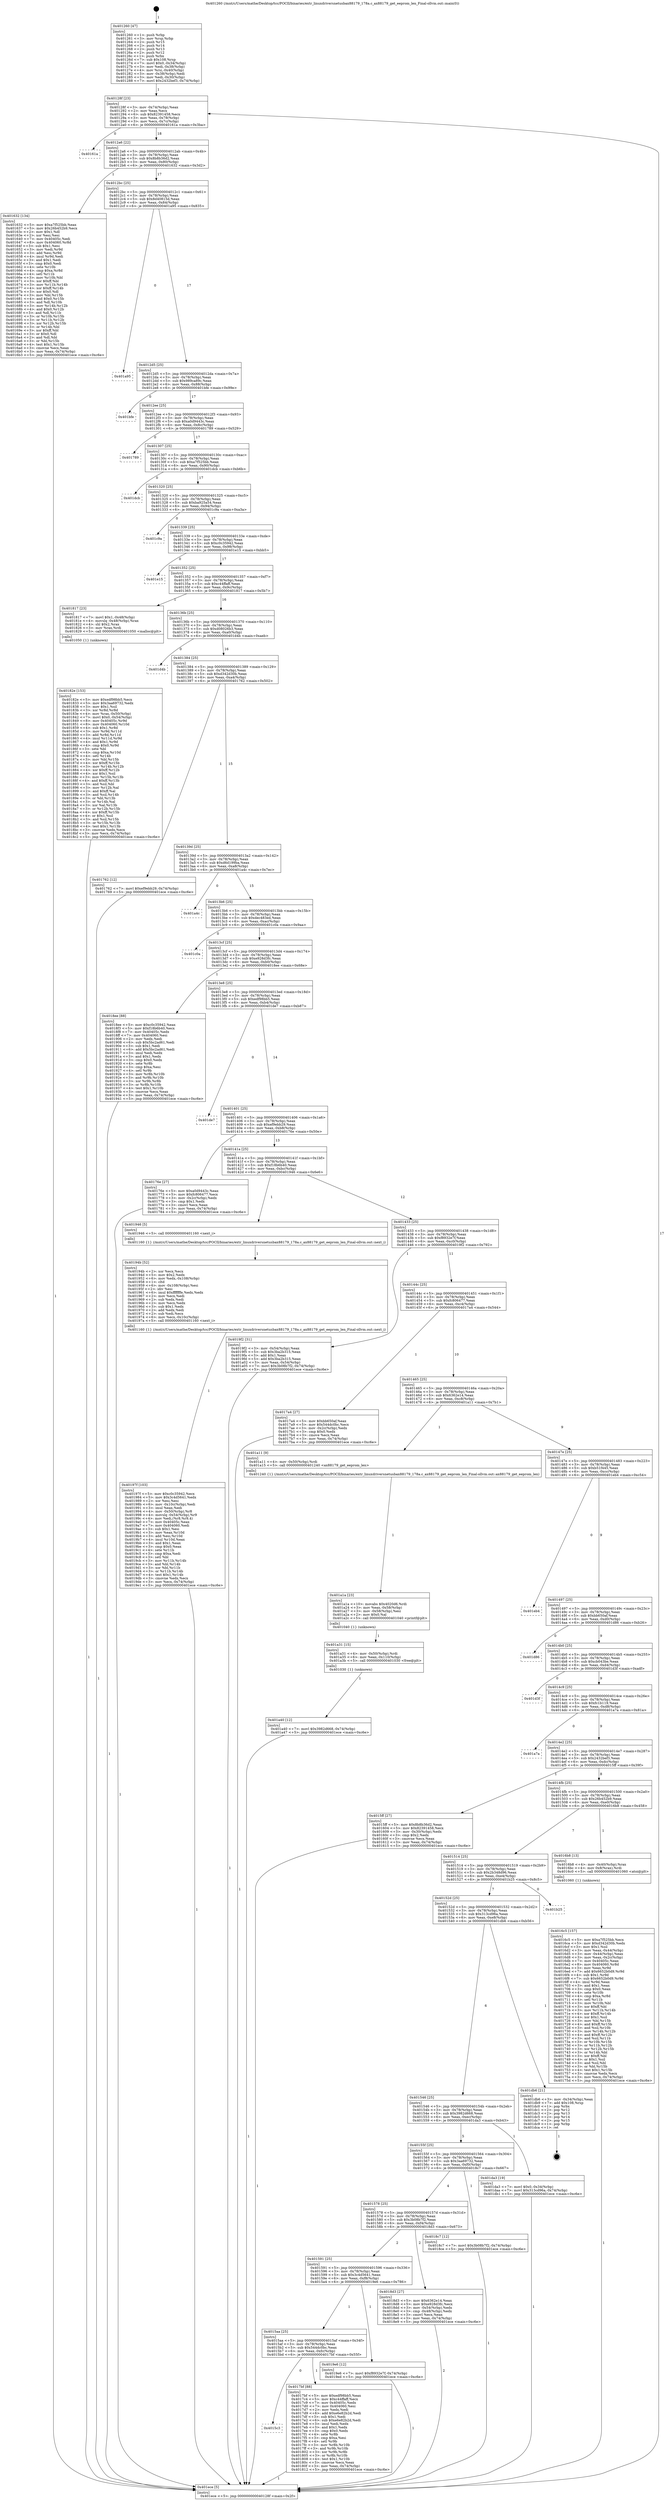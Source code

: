 digraph "0x401260" {
  label = "0x401260 (/mnt/c/Users/mathe/Desktop/tcc/POCII/binaries/extr_linuxdriversnetusbax88179_178a.c_ax88179_get_eeprom_len_Final-ollvm.out::main(0))"
  labelloc = "t"
  node[shape=record]

  Entry [label="",width=0.3,height=0.3,shape=circle,fillcolor=black,style=filled]
  "0x40128f" [label="{
     0x40128f [23]\l
     | [instrs]\l
     &nbsp;&nbsp;0x40128f \<+3\>: mov -0x74(%rbp),%eax\l
     &nbsp;&nbsp;0x401292 \<+2\>: mov %eax,%ecx\l
     &nbsp;&nbsp;0x401294 \<+6\>: sub $0x82391458,%ecx\l
     &nbsp;&nbsp;0x40129a \<+3\>: mov %eax,-0x78(%rbp)\l
     &nbsp;&nbsp;0x40129d \<+3\>: mov %ecx,-0x7c(%rbp)\l
     &nbsp;&nbsp;0x4012a0 \<+6\>: je 000000000040161a \<main+0x3ba\>\l
  }"]
  "0x40161a" [label="{
     0x40161a\l
  }", style=dashed]
  "0x4012a6" [label="{
     0x4012a6 [22]\l
     | [instrs]\l
     &nbsp;&nbsp;0x4012a6 \<+5\>: jmp 00000000004012ab \<main+0x4b\>\l
     &nbsp;&nbsp;0x4012ab \<+3\>: mov -0x78(%rbp),%eax\l
     &nbsp;&nbsp;0x4012ae \<+5\>: sub $0x8b8b36d2,%eax\l
     &nbsp;&nbsp;0x4012b3 \<+3\>: mov %eax,-0x80(%rbp)\l
     &nbsp;&nbsp;0x4012b6 \<+6\>: je 0000000000401632 \<main+0x3d2\>\l
  }"]
  Exit [label="",width=0.3,height=0.3,shape=circle,fillcolor=black,style=filled,peripheries=2]
  "0x401632" [label="{
     0x401632 [134]\l
     | [instrs]\l
     &nbsp;&nbsp;0x401632 \<+5\>: mov $0xa7f525bb,%eax\l
     &nbsp;&nbsp;0x401637 \<+5\>: mov $0x26b452b9,%ecx\l
     &nbsp;&nbsp;0x40163c \<+2\>: mov $0x1,%dl\l
     &nbsp;&nbsp;0x40163e \<+2\>: xor %esi,%esi\l
     &nbsp;&nbsp;0x401640 \<+7\>: mov 0x40405c,%edi\l
     &nbsp;&nbsp;0x401647 \<+8\>: mov 0x404060,%r8d\l
     &nbsp;&nbsp;0x40164f \<+3\>: sub $0x1,%esi\l
     &nbsp;&nbsp;0x401652 \<+3\>: mov %edi,%r9d\l
     &nbsp;&nbsp;0x401655 \<+3\>: add %esi,%r9d\l
     &nbsp;&nbsp;0x401658 \<+4\>: imul %r9d,%edi\l
     &nbsp;&nbsp;0x40165c \<+3\>: and $0x1,%edi\l
     &nbsp;&nbsp;0x40165f \<+3\>: cmp $0x0,%edi\l
     &nbsp;&nbsp;0x401662 \<+4\>: sete %r10b\l
     &nbsp;&nbsp;0x401666 \<+4\>: cmp $0xa,%r8d\l
     &nbsp;&nbsp;0x40166a \<+4\>: setl %r11b\l
     &nbsp;&nbsp;0x40166e \<+3\>: mov %r10b,%bl\l
     &nbsp;&nbsp;0x401671 \<+3\>: xor $0xff,%bl\l
     &nbsp;&nbsp;0x401674 \<+3\>: mov %r11b,%r14b\l
     &nbsp;&nbsp;0x401677 \<+4\>: xor $0xff,%r14b\l
     &nbsp;&nbsp;0x40167b \<+3\>: xor $0x0,%dl\l
     &nbsp;&nbsp;0x40167e \<+3\>: mov %bl,%r15b\l
     &nbsp;&nbsp;0x401681 \<+4\>: and $0x0,%r15b\l
     &nbsp;&nbsp;0x401685 \<+3\>: and %dl,%r10b\l
     &nbsp;&nbsp;0x401688 \<+3\>: mov %r14b,%r12b\l
     &nbsp;&nbsp;0x40168b \<+4\>: and $0x0,%r12b\l
     &nbsp;&nbsp;0x40168f \<+3\>: and %dl,%r11b\l
     &nbsp;&nbsp;0x401692 \<+3\>: or %r10b,%r15b\l
     &nbsp;&nbsp;0x401695 \<+3\>: or %r11b,%r12b\l
     &nbsp;&nbsp;0x401698 \<+3\>: xor %r12b,%r15b\l
     &nbsp;&nbsp;0x40169b \<+3\>: or %r14b,%bl\l
     &nbsp;&nbsp;0x40169e \<+3\>: xor $0xff,%bl\l
     &nbsp;&nbsp;0x4016a1 \<+3\>: or $0x0,%dl\l
     &nbsp;&nbsp;0x4016a4 \<+2\>: and %dl,%bl\l
     &nbsp;&nbsp;0x4016a6 \<+3\>: or %bl,%r15b\l
     &nbsp;&nbsp;0x4016a9 \<+4\>: test $0x1,%r15b\l
     &nbsp;&nbsp;0x4016ad \<+3\>: cmovne %ecx,%eax\l
     &nbsp;&nbsp;0x4016b0 \<+3\>: mov %eax,-0x74(%rbp)\l
     &nbsp;&nbsp;0x4016b3 \<+5\>: jmp 0000000000401ece \<main+0xc6e\>\l
  }"]
  "0x4012bc" [label="{
     0x4012bc [25]\l
     | [instrs]\l
     &nbsp;&nbsp;0x4012bc \<+5\>: jmp 00000000004012c1 \<main+0x61\>\l
     &nbsp;&nbsp;0x4012c1 \<+3\>: mov -0x78(%rbp),%eax\l
     &nbsp;&nbsp;0x4012c4 \<+5\>: sub $0x8d40815d,%eax\l
     &nbsp;&nbsp;0x4012c9 \<+6\>: mov %eax,-0x84(%rbp)\l
     &nbsp;&nbsp;0x4012cf \<+6\>: je 0000000000401a95 \<main+0x835\>\l
  }"]
  "0x401a40" [label="{
     0x401a40 [12]\l
     | [instrs]\l
     &nbsp;&nbsp;0x401a40 \<+7\>: movl $0x3982d668,-0x74(%rbp)\l
     &nbsp;&nbsp;0x401a47 \<+5\>: jmp 0000000000401ece \<main+0xc6e\>\l
  }"]
  "0x401a95" [label="{
     0x401a95\l
  }", style=dashed]
  "0x4012d5" [label="{
     0x4012d5 [25]\l
     | [instrs]\l
     &nbsp;&nbsp;0x4012d5 \<+5\>: jmp 00000000004012da \<main+0x7a\>\l
     &nbsp;&nbsp;0x4012da \<+3\>: mov -0x78(%rbp),%eax\l
     &nbsp;&nbsp;0x4012dd \<+5\>: sub $0x989ca89c,%eax\l
     &nbsp;&nbsp;0x4012e2 \<+6\>: mov %eax,-0x88(%rbp)\l
     &nbsp;&nbsp;0x4012e8 \<+6\>: je 0000000000401bfe \<main+0x99e\>\l
  }"]
  "0x401a31" [label="{
     0x401a31 [15]\l
     | [instrs]\l
     &nbsp;&nbsp;0x401a31 \<+4\>: mov -0x50(%rbp),%rdi\l
     &nbsp;&nbsp;0x401a35 \<+6\>: mov %eax,-0x110(%rbp)\l
     &nbsp;&nbsp;0x401a3b \<+5\>: call 0000000000401030 \<free@plt\>\l
     | [calls]\l
     &nbsp;&nbsp;0x401030 \{1\} (unknown)\l
  }"]
  "0x401bfe" [label="{
     0x401bfe\l
  }", style=dashed]
  "0x4012ee" [label="{
     0x4012ee [25]\l
     | [instrs]\l
     &nbsp;&nbsp;0x4012ee \<+5\>: jmp 00000000004012f3 \<main+0x93\>\l
     &nbsp;&nbsp;0x4012f3 \<+3\>: mov -0x78(%rbp),%eax\l
     &nbsp;&nbsp;0x4012f6 \<+5\>: sub $0xa0d9443c,%eax\l
     &nbsp;&nbsp;0x4012fb \<+6\>: mov %eax,-0x8c(%rbp)\l
     &nbsp;&nbsp;0x401301 \<+6\>: je 0000000000401789 \<main+0x529\>\l
  }"]
  "0x401a1a" [label="{
     0x401a1a [23]\l
     | [instrs]\l
     &nbsp;&nbsp;0x401a1a \<+10\>: movabs $0x4020d6,%rdi\l
     &nbsp;&nbsp;0x401a24 \<+3\>: mov %eax,-0x58(%rbp)\l
     &nbsp;&nbsp;0x401a27 \<+3\>: mov -0x58(%rbp),%esi\l
     &nbsp;&nbsp;0x401a2a \<+2\>: mov $0x0,%al\l
     &nbsp;&nbsp;0x401a2c \<+5\>: call 0000000000401040 \<printf@plt\>\l
     | [calls]\l
     &nbsp;&nbsp;0x401040 \{1\} (unknown)\l
  }"]
  "0x401789" [label="{
     0x401789\l
  }", style=dashed]
  "0x401307" [label="{
     0x401307 [25]\l
     | [instrs]\l
     &nbsp;&nbsp;0x401307 \<+5\>: jmp 000000000040130c \<main+0xac\>\l
     &nbsp;&nbsp;0x40130c \<+3\>: mov -0x78(%rbp),%eax\l
     &nbsp;&nbsp;0x40130f \<+5\>: sub $0xa7f525bb,%eax\l
     &nbsp;&nbsp;0x401314 \<+6\>: mov %eax,-0x90(%rbp)\l
     &nbsp;&nbsp;0x40131a \<+6\>: je 0000000000401dcb \<main+0xb6b\>\l
  }"]
  "0x40197f" [label="{
     0x40197f [103]\l
     | [instrs]\l
     &nbsp;&nbsp;0x40197f \<+5\>: mov $0xc0c35942,%ecx\l
     &nbsp;&nbsp;0x401984 \<+5\>: mov $0x3c4d5641,%edx\l
     &nbsp;&nbsp;0x401989 \<+2\>: xor %esi,%esi\l
     &nbsp;&nbsp;0x40198b \<+6\>: mov -0x10c(%rbp),%edi\l
     &nbsp;&nbsp;0x401991 \<+3\>: imul %eax,%edi\l
     &nbsp;&nbsp;0x401994 \<+4\>: mov -0x50(%rbp),%r8\l
     &nbsp;&nbsp;0x401998 \<+4\>: movslq -0x54(%rbp),%r9\l
     &nbsp;&nbsp;0x40199c \<+4\>: mov %edi,(%r8,%r9,4)\l
     &nbsp;&nbsp;0x4019a0 \<+7\>: mov 0x40405c,%eax\l
     &nbsp;&nbsp;0x4019a7 \<+7\>: mov 0x404060,%edi\l
     &nbsp;&nbsp;0x4019ae \<+3\>: sub $0x1,%esi\l
     &nbsp;&nbsp;0x4019b1 \<+3\>: mov %eax,%r10d\l
     &nbsp;&nbsp;0x4019b4 \<+3\>: add %esi,%r10d\l
     &nbsp;&nbsp;0x4019b7 \<+4\>: imul %r10d,%eax\l
     &nbsp;&nbsp;0x4019bb \<+3\>: and $0x1,%eax\l
     &nbsp;&nbsp;0x4019be \<+3\>: cmp $0x0,%eax\l
     &nbsp;&nbsp;0x4019c1 \<+4\>: sete %r11b\l
     &nbsp;&nbsp;0x4019c5 \<+3\>: cmp $0xa,%edi\l
     &nbsp;&nbsp;0x4019c8 \<+3\>: setl %bl\l
     &nbsp;&nbsp;0x4019cb \<+3\>: mov %r11b,%r14b\l
     &nbsp;&nbsp;0x4019ce \<+3\>: and %bl,%r14b\l
     &nbsp;&nbsp;0x4019d1 \<+3\>: xor %bl,%r11b\l
     &nbsp;&nbsp;0x4019d4 \<+3\>: or %r11b,%r14b\l
     &nbsp;&nbsp;0x4019d7 \<+4\>: test $0x1,%r14b\l
     &nbsp;&nbsp;0x4019db \<+3\>: cmovne %edx,%ecx\l
     &nbsp;&nbsp;0x4019de \<+3\>: mov %ecx,-0x74(%rbp)\l
     &nbsp;&nbsp;0x4019e1 \<+5\>: jmp 0000000000401ece \<main+0xc6e\>\l
  }"]
  "0x401dcb" [label="{
     0x401dcb\l
  }", style=dashed]
  "0x401320" [label="{
     0x401320 [25]\l
     | [instrs]\l
     &nbsp;&nbsp;0x401320 \<+5\>: jmp 0000000000401325 \<main+0xc5\>\l
     &nbsp;&nbsp;0x401325 \<+3\>: mov -0x78(%rbp),%eax\l
     &nbsp;&nbsp;0x401328 \<+5\>: sub $0xba925a54,%eax\l
     &nbsp;&nbsp;0x40132d \<+6\>: mov %eax,-0x94(%rbp)\l
     &nbsp;&nbsp;0x401333 \<+6\>: je 0000000000401c9a \<main+0xa3a\>\l
  }"]
  "0x40194b" [label="{
     0x40194b [52]\l
     | [instrs]\l
     &nbsp;&nbsp;0x40194b \<+2\>: xor %ecx,%ecx\l
     &nbsp;&nbsp;0x40194d \<+5\>: mov $0x2,%edx\l
     &nbsp;&nbsp;0x401952 \<+6\>: mov %edx,-0x108(%rbp)\l
     &nbsp;&nbsp;0x401958 \<+1\>: cltd\l
     &nbsp;&nbsp;0x401959 \<+6\>: mov -0x108(%rbp),%esi\l
     &nbsp;&nbsp;0x40195f \<+2\>: idiv %esi\l
     &nbsp;&nbsp;0x401961 \<+6\>: imul $0xfffffffe,%edx,%edx\l
     &nbsp;&nbsp;0x401967 \<+2\>: mov %ecx,%edi\l
     &nbsp;&nbsp;0x401969 \<+2\>: sub %edx,%edi\l
     &nbsp;&nbsp;0x40196b \<+2\>: mov %ecx,%edx\l
     &nbsp;&nbsp;0x40196d \<+3\>: sub $0x1,%edx\l
     &nbsp;&nbsp;0x401970 \<+2\>: add %edx,%edi\l
     &nbsp;&nbsp;0x401972 \<+2\>: sub %edi,%ecx\l
     &nbsp;&nbsp;0x401974 \<+6\>: mov %ecx,-0x10c(%rbp)\l
     &nbsp;&nbsp;0x40197a \<+5\>: call 0000000000401160 \<next_i\>\l
     | [calls]\l
     &nbsp;&nbsp;0x401160 \{1\} (/mnt/c/Users/mathe/Desktop/tcc/POCII/binaries/extr_linuxdriversnetusbax88179_178a.c_ax88179_get_eeprom_len_Final-ollvm.out::next_i)\l
  }"]
  "0x401c9a" [label="{
     0x401c9a\l
  }", style=dashed]
  "0x401339" [label="{
     0x401339 [25]\l
     | [instrs]\l
     &nbsp;&nbsp;0x401339 \<+5\>: jmp 000000000040133e \<main+0xde\>\l
     &nbsp;&nbsp;0x40133e \<+3\>: mov -0x78(%rbp),%eax\l
     &nbsp;&nbsp;0x401341 \<+5\>: sub $0xc0c35942,%eax\l
     &nbsp;&nbsp;0x401346 \<+6\>: mov %eax,-0x98(%rbp)\l
     &nbsp;&nbsp;0x40134c \<+6\>: je 0000000000401e15 \<main+0xbb5\>\l
  }"]
  "0x40182e" [label="{
     0x40182e [153]\l
     | [instrs]\l
     &nbsp;&nbsp;0x40182e \<+5\>: mov $0xedf98bb5,%ecx\l
     &nbsp;&nbsp;0x401833 \<+5\>: mov $0x3aa69732,%edx\l
     &nbsp;&nbsp;0x401838 \<+3\>: mov $0x1,%sil\l
     &nbsp;&nbsp;0x40183b \<+3\>: xor %r8d,%r8d\l
     &nbsp;&nbsp;0x40183e \<+4\>: mov %rax,-0x50(%rbp)\l
     &nbsp;&nbsp;0x401842 \<+7\>: movl $0x0,-0x54(%rbp)\l
     &nbsp;&nbsp;0x401849 \<+8\>: mov 0x40405c,%r9d\l
     &nbsp;&nbsp;0x401851 \<+8\>: mov 0x404060,%r10d\l
     &nbsp;&nbsp;0x401859 \<+4\>: sub $0x1,%r8d\l
     &nbsp;&nbsp;0x40185d \<+3\>: mov %r9d,%r11d\l
     &nbsp;&nbsp;0x401860 \<+3\>: add %r8d,%r11d\l
     &nbsp;&nbsp;0x401863 \<+4\>: imul %r11d,%r9d\l
     &nbsp;&nbsp;0x401867 \<+4\>: and $0x1,%r9d\l
     &nbsp;&nbsp;0x40186b \<+4\>: cmp $0x0,%r9d\l
     &nbsp;&nbsp;0x40186f \<+3\>: sete %bl\l
     &nbsp;&nbsp;0x401872 \<+4\>: cmp $0xa,%r10d\l
     &nbsp;&nbsp;0x401876 \<+4\>: setl %r14b\l
     &nbsp;&nbsp;0x40187a \<+3\>: mov %bl,%r15b\l
     &nbsp;&nbsp;0x40187d \<+4\>: xor $0xff,%r15b\l
     &nbsp;&nbsp;0x401881 \<+3\>: mov %r14b,%r12b\l
     &nbsp;&nbsp;0x401884 \<+4\>: xor $0xff,%r12b\l
     &nbsp;&nbsp;0x401888 \<+4\>: xor $0x1,%sil\l
     &nbsp;&nbsp;0x40188c \<+3\>: mov %r15b,%r13b\l
     &nbsp;&nbsp;0x40188f \<+4\>: and $0xff,%r13b\l
     &nbsp;&nbsp;0x401893 \<+3\>: and %sil,%bl\l
     &nbsp;&nbsp;0x401896 \<+3\>: mov %r12b,%al\l
     &nbsp;&nbsp;0x401899 \<+2\>: and $0xff,%al\l
     &nbsp;&nbsp;0x40189b \<+3\>: and %sil,%r14b\l
     &nbsp;&nbsp;0x40189e \<+3\>: or %bl,%r13b\l
     &nbsp;&nbsp;0x4018a1 \<+3\>: or %r14b,%al\l
     &nbsp;&nbsp;0x4018a4 \<+3\>: xor %al,%r13b\l
     &nbsp;&nbsp;0x4018a7 \<+3\>: or %r12b,%r15b\l
     &nbsp;&nbsp;0x4018aa \<+4\>: xor $0xff,%r15b\l
     &nbsp;&nbsp;0x4018ae \<+4\>: or $0x1,%sil\l
     &nbsp;&nbsp;0x4018b2 \<+3\>: and %sil,%r15b\l
     &nbsp;&nbsp;0x4018b5 \<+3\>: or %r15b,%r13b\l
     &nbsp;&nbsp;0x4018b8 \<+4\>: test $0x1,%r13b\l
     &nbsp;&nbsp;0x4018bc \<+3\>: cmovne %edx,%ecx\l
     &nbsp;&nbsp;0x4018bf \<+3\>: mov %ecx,-0x74(%rbp)\l
     &nbsp;&nbsp;0x4018c2 \<+5\>: jmp 0000000000401ece \<main+0xc6e\>\l
  }"]
  "0x401e15" [label="{
     0x401e15\l
  }", style=dashed]
  "0x401352" [label="{
     0x401352 [25]\l
     | [instrs]\l
     &nbsp;&nbsp;0x401352 \<+5\>: jmp 0000000000401357 \<main+0xf7\>\l
     &nbsp;&nbsp;0x401357 \<+3\>: mov -0x78(%rbp),%eax\l
     &nbsp;&nbsp;0x40135a \<+5\>: sub $0xc44ffaff,%eax\l
     &nbsp;&nbsp;0x40135f \<+6\>: mov %eax,-0x9c(%rbp)\l
     &nbsp;&nbsp;0x401365 \<+6\>: je 0000000000401817 \<main+0x5b7\>\l
  }"]
  "0x4015c3" [label="{
     0x4015c3\l
  }", style=dashed]
  "0x401817" [label="{
     0x401817 [23]\l
     | [instrs]\l
     &nbsp;&nbsp;0x401817 \<+7\>: movl $0x1,-0x48(%rbp)\l
     &nbsp;&nbsp;0x40181e \<+4\>: movslq -0x48(%rbp),%rax\l
     &nbsp;&nbsp;0x401822 \<+4\>: shl $0x2,%rax\l
     &nbsp;&nbsp;0x401826 \<+3\>: mov %rax,%rdi\l
     &nbsp;&nbsp;0x401829 \<+5\>: call 0000000000401050 \<malloc@plt\>\l
     | [calls]\l
     &nbsp;&nbsp;0x401050 \{1\} (unknown)\l
  }"]
  "0x40136b" [label="{
     0x40136b [25]\l
     | [instrs]\l
     &nbsp;&nbsp;0x40136b \<+5\>: jmp 0000000000401370 \<main+0x110\>\l
     &nbsp;&nbsp;0x401370 \<+3\>: mov -0x78(%rbp),%eax\l
     &nbsp;&nbsp;0x401373 \<+5\>: sub $0xd08026b3,%eax\l
     &nbsp;&nbsp;0x401378 \<+6\>: mov %eax,-0xa0(%rbp)\l
     &nbsp;&nbsp;0x40137e \<+6\>: je 0000000000401d4b \<main+0xaeb\>\l
  }"]
  "0x4017bf" [label="{
     0x4017bf [88]\l
     | [instrs]\l
     &nbsp;&nbsp;0x4017bf \<+5\>: mov $0xedf98bb5,%eax\l
     &nbsp;&nbsp;0x4017c4 \<+5\>: mov $0xc44ffaff,%ecx\l
     &nbsp;&nbsp;0x4017c9 \<+7\>: mov 0x40405c,%edx\l
     &nbsp;&nbsp;0x4017d0 \<+7\>: mov 0x404060,%esi\l
     &nbsp;&nbsp;0x4017d7 \<+2\>: mov %edx,%edi\l
     &nbsp;&nbsp;0x4017d9 \<+6\>: add $0xe6e82b2d,%edi\l
     &nbsp;&nbsp;0x4017df \<+3\>: sub $0x1,%edi\l
     &nbsp;&nbsp;0x4017e2 \<+6\>: sub $0xe6e82b2d,%edi\l
     &nbsp;&nbsp;0x4017e8 \<+3\>: imul %edi,%edx\l
     &nbsp;&nbsp;0x4017eb \<+3\>: and $0x1,%edx\l
     &nbsp;&nbsp;0x4017ee \<+3\>: cmp $0x0,%edx\l
     &nbsp;&nbsp;0x4017f1 \<+4\>: sete %r8b\l
     &nbsp;&nbsp;0x4017f5 \<+3\>: cmp $0xa,%esi\l
     &nbsp;&nbsp;0x4017f8 \<+4\>: setl %r9b\l
     &nbsp;&nbsp;0x4017fc \<+3\>: mov %r8b,%r10b\l
     &nbsp;&nbsp;0x4017ff \<+3\>: and %r9b,%r10b\l
     &nbsp;&nbsp;0x401802 \<+3\>: xor %r9b,%r8b\l
     &nbsp;&nbsp;0x401805 \<+3\>: or %r8b,%r10b\l
     &nbsp;&nbsp;0x401808 \<+4\>: test $0x1,%r10b\l
     &nbsp;&nbsp;0x40180c \<+3\>: cmovne %ecx,%eax\l
     &nbsp;&nbsp;0x40180f \<+3\>: mov %eax,-0x74(%rbp)\l
     &nbsp;&nbsp;0x401812 \<+5\>: jmp 0000000000401ece \<main+0xc6e\>\l
  }"]
  "0x401d4b" [label="{
     0x401d4b\l
  }", style=dashed]
  "0x401384" [label="{
     0x401384 [25]\l
     | [instrs]\l
     &nbsp;&nbsp;0x401384 \<+5\>: jmp 0000000000401389 \<main+0x129\>\l
     &nbsp;&nbsp;0x401389 \<+3\>: mov -0x78(%rbp),%eax\l
     &nbsp;&nbsp;0x40138c \<+5\>: sub $0xd342d30b,%eax\l
     &nbsp;&nbsp;0x401391 \<+6\>: mov %eax,-0xa4(%rbp)\l
     &nbsp;&nbsp;0x401397 \<+6\>: je 0000000000401762 \<main+0x502\>\l
  }"]
  "0x4015aa" [label="{
     0x4015aa [25]\l
     | [instrs]\l
     &nbsp;&nbsp;0x4015aa \<+5\>: jmp 00000000004015af \<main+0x34f\>\l
     &nbsp;&nbsp;0x4015af \<+3\>: mov -0x78(%rbp),%eax\l
     &nbsp;&nbsp;0x4015b2 \<+5\>: sub $0x544dc0bc,%eax\l
     &nbsp;&nbsp;0x4015b7 \<+6\>: mov %eax,-0xfc(%rbp)\l
     &nbsp;&nbsp;0x4015bd \<+6\>: je 00000000004017bf \<main+0x55f\>\l
  }"]
  "0x401762" [label="{
     0x401762 [12]\l
     | [instrs]\l
     &nbsp;&nbsp;0x401762 \<+7\>: movl $0xef9ebb29,-0x74(%rbp)\l
     &nbsp;&nbsp;0x401769 \<+5\>: jmp 0000000000401ece \<main+0xc6e\>\l
  }"]
  "0x40139d" [label="{
     0x40139d [25]\l
     | [instrs]\l
     &nbsp;&nbsp;0x40139d \<+5\>: jmp 00000000004013a2 \<main+0x142\>\l
     &nbsp;&nbsp;0x4013a2 \<+3\>: mov -0x78(%rbp),%eax\l
     &nbsp;&nbsp;0x4013a5 \<+5\>: sub $0xd6d199ba,%eax\l
     &nbsp;&nbsp;0x4013aa \<+6\>: mov %eax,-0xa8(%rbp)\l
     &nbsp;&nbsp;0x4013b0 \<+6\>: je 0000000000401a4c \<main+0x7ec\>\l
  }"]
  "0x4019e6" [label="{
     0x4019e6 [12]\l
     | [instrs]\l
     &nbsp;&nbsp;0x4019e6 \<+7\>: movl $0xf8932e7f,-0x74(%rbp)\l
     &nbsp;&nbsp;0x4019ed \<+5\>: jmp 0000000000401ece \<main+0xc6e\>\l
  }"]
  "0x401a4c" [label="{
     0x401a4c\l
  }", style=dashed]
  "0x4013b6" [label="{
     0x4013b6 [25]\l
     | [instrs]\l
     &nbsp;&nbsp;0x4013b6 \<+5\>: jmp 00000000004013bb \<main+0x15b\>\l
     &nbsp;&nbsp;0x4013bb \<+3\>: mov -0x78(%rbp),%eax\l
     &nbsp;&nbsp;0x4013be \<+5\>: sub $0xdec483ed,%eax\l
     &nbsp;&nbsp;0x4013c3 \<+6\>: mov %eax,-0xac(%rbp)\l
     &nbsp;&nbsp;0x4013c9 \<+6\>: je 0000000000401c0a \<main+0x9aa\>\l
  }"]
  "0x401591" [label="{
     0x401591 [25]\l
     | [instrs]\l
     &nbsp;&nbsp;0x401591 \<+5\>: jmp 0000000000401596 \<main+0x336\>\l
     &nbsp;&nbsp;0x401596 \<+3\>: mov -0x78(%rbp),%eax\l
     &nbsp;&nbsp;0x401599 \<+5\>: sub $0x3c4d5641,%eax\l
     &nbsp;&nbsp;0x40159e \<+6\>: mov %eax,-0xf8(%rbp)\l
     &nbsp;&nbsp;0x4015a4 \<+6\>: je 00000000004019e6 \<main+0x786\>\l
  }"]
  "0x401c0a" [label="{
     0x401c0a\l
  }", style=dashed]
  "0x4013cf" [label="{
     0x4013cf [25]\l
     | [instrs]\l
     &nbsp;&nbsp;0x4013cf \<+5\>: jmp 00000000004013d4 \<main+0x174\>\l
     &nbsp;&nbsp;0x4013d4 \<+3\>: mov -0x78(%rbp),%eax\l
     &nbsp;&nbsp;0x4013d7 \<+5\>: sub $0xe928d3fc,%eax\l
     &nbsp;&nbsp;0x4013dc \<+6\>: mov %eax,-0xb0(%rbp)\l
     &nbsp;&nbsp;0x4013e2 \<+6\>: je 00000000004018ee \<main+0x68e\>\l
  }"]
  "0x4018d3" [label="{
     0x4018d3 [27]\l
     | [instrs]\l
     &nbsp;&nbsp;0x4018d3 \<+5\>: mov $0x6362e14,%eax\l
     &nbsp;&nbsp;0x4018d8 \<+5\>: mov $0xe928d3fc,%ecx\l
     &nbsp;&nbsp;0x4018dd \<+3\>: mov -0x54(%rbp),%edx\l
     &nbsp;&nbsp;0x4018e0 \<+3\>: cmp -0x48(%rbp),%edx\l
     &nbsp;&nbsp;0x4018e3 \<+3\>: cmovl %ecx,%eax\l
     &nbsp;&nbsp;0x4018e6 \<+3\>: mov %eax,-0x74(%rbp)\l
     &nbsp;&nbsp;0x4018e9 \<+5\>: jmp 0000000000401ece \<main+0xc6e\>\l
  }"]
  "0x4018ee" [label="{
     0x4018ee [88]\l
     | [instrs]\l
     &nbsp;&nbsp;0x4018ee \<+5\>: mov $0xc0c35942,%eax\l
     &nbsp;&nbsp;0x4018f3 \<+5\>: mov $0xf18b6b40,%ecx\l
     &nbsp;&nbsp;0x4018f8 \<+7\>: mov 0x40405c,%edx\l
     &nbsp;&nbsp;0x4018ff \<+7\>: mov 0x404060,%esi\l
     &nbsp;&nbsp;0x401906 \<+2\>: mov %edx,%edi\l
     &nbsp;&nbsp;0x401908 \<+6\>: sub $0x5bc2ad61,%edi\l
     &nbsp;&nbsp;0x40190e \<+3\>: sub $0x1,%edi\l
     &nbsp;&nbsp;0x401911 \<+6\>: add $0x5bc2ad61,%edi\l
     &nbsp;&nbsp;0x401917 \<+3\>: imul %edi,%edx\l
     &nbsp;&nbsp;0x40191a \<+3\>: and $0x1,%edx\l
     &nbsp;&nbsp;0x40191d \<+3\>: cmp $0x0,%edx\l
     &nbsp;&nbsp;0x401920 \<+4\>: sete %r8b\l
     &nbsp;&nbsp;0x401924 \<+3\>: cmp $0xa,%esi\l
     &nbsp;&nbsp;0x401927 \<+4\>: setl %r9b\l
     &nbsp;&nbsp;0x40192b \<+3\>: mov %r8b,%r10b\l
     &nbsp;&nbsp;0x40192e \<+3\>: and %r9b,%r10b\l
     &nbsp;&nbsp;0x401931 \<+3\>: xor %r9b,%r8b\l
     &nbsp;&nbsp;0x401934 \<+3\>: or %r8b,%r10b\l
     &nbsp;&nbsp;0x401937 \<+4\>: test $0x1,%r10b\l
     &nbsp;&nbsp;0x40193b \<+3\>: cmovne %ecx,%eax\l
     &nbsp;&nbsp;0x40193e \<+3\>: mov %eax,-0x74(%rbp)\l
     &nbsp;&nbsp;0x401941 \<+5\>: jmp 0000000000401ece \<main+0xc6e\>\l
  }"]
  "0x4013e8" [label="{
     0x4013e8 [25]\l
     | [instrs]\l
     &nbsp;&nbsp;0x4013e8 \<+5\>: jmp 00000000004013ed \<main+0x18d\>\l
     &nbsp;&nbsp;0x4013ed \<+3\>: mov -0x78(%rbp),%eax\l
     &nbsp;&nbsp;0x4013f0 \<+5\>: sub $0xedf98bb5,%eax\l
     &nbsp;&nbsp;0x4013f5 \<+6\>: mov %eax,-0xb4(%rbp)\l
     &nbsp;&nbsp;0x4013fb \<+6\>: je 0000000000401de7 \<main+0xb87\>\l
  }"]
  "0x401578" [label="{
     0x401578 [25]\l
     | [instrs]\l
     &nbsp;&nbsp;0x401578 \<+5\>: jmp 000000000040157d \<main+0x31d\>\l
     &nbsp;&nbsp;0x40157d \<+3\>: mov -0x78(%rbp),%eax\l
     &nbsp;&nbsp;0x401580 \<+5\>: sub $0x3b08b7f2,%eax\l
     &nbsp;&nbsp;0x401585 \<+6\>: mov %eax,-0xf4(%rbp)\l
     &nbsp;&nbsp;0x40158b \<+6\>: je 00000000004018d3 \<main+0x673\>\l
  }"]
  "0x401de7" [label="{
     0x401de7\l
  }", style=dashed]
  "0x401401" [label="{
     0x401401 [25]\l
     | [instrs]\l
     &nbsp;&nbsp;0x401401 \<+5\>: jmp 0000000000401406 \<main+0x1a6\>\l
     &nbsp;&nbsp;0x401406 \<+3\>: mov -0x78(%rbp),%eax\l
     &nbsp;&nbsp;0x401409 \<+5\>: sub $0xef9ebb29,%eax\l
     &nbsp;&nbsp;0x40140e \<+6\>: mov %eax,-0xb8(%rbp)\l
     &nbsp;&nbsp;0x401414 \<+6\>: je 000000000040176e \<main+0x50e\>\l
  }"]
  "0x4018c7" [label="{
     0x4018c7 [12]\l
     | [instrs]\l
     &nbsp;&nbsp;0x4018c7 \<+7\>: movl $0x3b08b7f2,-0x74(%rbp)\l
     &nbsp;&nbsp;0x4018ce \<+5\>: jmp 0000000000401ece \<main+0xc6e\>\l
  }"]
  "0x40176e" [label="{
     0x40176e [27]\l
     | [instrs]\l
     &nbsp;&nbsp;0x40176e \<+5\>: mov $0xa0d9443c,%eax\l
     &nbsp;&nbsp;0x401773 \<+5\>: mov $0xfc806477,%ecx\l
     &nbsp;&nbsp;0x401778 \<+3\>: mov -0x2c(%rbp),%edx\l
     &nbsp;&nbsp;0x40177b \<+3\>: cmp $0x1,%edx\l
     &nbsp;&nbsp;0x40177e \<+3\>: cmovl %ecx,%eax\l
     &nbsp;&nbsp;0x401781 \<+3\>: mov %eax,-0x74(%rbp)\l
     &nbsp;&nbsp;0x401784 \<+5\>: jmp 0000000000401ece \<main+0xc6e\>\l
  }"]
  "0x40141a" [label="{
     0x40141a [25]\l
     | [instrs]\l
     &nbsp;&nbsp;0x40141a \<+5\>: jmp 000000000040141f \<main+0x1bf\>\l
     &nbsp;&nbsp;0x40141f \<+3\>: mov -0x78(%rbp),%eax\l
     &nbsp;&nbsp;0x401422 \<+5\>: sub $0xf18b6b40,%eax\l
     &nbsp;&nbsp;0x401427 \<+6\>: mov %eax,-0xbc(%rbp)\l
     &nbsp;&nbsp;0x40142d \<+6\>: je 0000000000401946 \<main+0x6e6\>\l
  }"]
  "0x40155f" [label="{
     0x40155f [25]\l
     | [instrs]\l
     &nbsp;&nbsp;0x40155f \<+5\>: jmp 0000000000401564 \<main+0x304\>\l
     &nbsp;&nbsp;0x401564 \<+3\>: mov -0x78(%rbp),%eax\l
     &nbsp;&nbsp;0x401567 \<+5\>: sub $0x3aa69732,%eax\l
     &nbsp;&nbsp;0x40156c \<+6\>: mov %eax,-0xf0(%rbp)\l
     &nbsp;&nbsp;0x401572 \<+6\>: je 00000000004018c7 \<main+0x667\>\l
  }"]
  "0x401946" [label="{
     0x401946 [5]\l
     | [instrs]\l
     &nbsp;&nbsp;0x401946 \<+5\>: call 0000000000401160 \<next_i\>\l
     | [calls]\l
     &nbsp;&nbsp;0x401160 \{1\} (/mnt/c/Users/mathe/Desktop/tcc/POCII/binaries/extr_linuxdriversnetusbax88179_178a.c_ax88179_get_eeprom_len_Final-ollvm.out::next_i)\l
  }"]
  "0x401433" [label="{
     0x401433 [25]\l
     | [instrs]\l
     &nbsp;&nbsp;0x401433 \<+5\>: jmp 0000000000401438 \<main+0x1d8\>\l
     &nbsp;&nbsp;0x401438 \<+3\>: mov -0x78(%rbp),%eax\l
     &nbsp;&nbsp;0x40143b \<+5\>: sub $0xf8932e7f,%eax\l
     &nbsp;&nbsp;0x401440 \<+6\>: mov %eax,-0xc0(%rbp)\l
     &nbsp;&nbsp;0x401446 \<+6\>: je 00000000004019f2 \<main+0x792\>\l
  }"]
  "0x401da3" [label="{
     0x401da3 [19]\l
     | [instrs]\l
     &nbsp;&nbsp;0x401da3 \<+7\>: movl $0x0,-0x34(%rbp)\l
     &nbsp;&nbsp;0x401daa \<+7\>: movl $0x313cd96a,-0x74(%rbp)\l
     &nbsp;&nbsp;0x401db1 \<+5\>: jmp 0000000000401ece \<main+0xc6e\>\l
  }"]
  "0x4019f2" [label="{
     0x4019f2 [31]\l
     | [instrs]\l
     &nbsp;&nbsp;0x4019f2 \<+3\>: mov -0x54(%rbp),%eax\l
     &nbsp;&nbsp;0x4019f5 \<+5\>: sub $0x3ba2b315,%eax\l
     &nbsp;&nbsp;0x4019fa \<+3\>: add $0x1,%eax\l
     &nbsp;&nbsp;0x4019fd \<+5\>: add $0x3ba2b315,%eax\l
     &nbsp;&nbsp;0x401a02 \<+3\>: mov %eax,-0x54(%rbp)\l
     &nbsp;&nbsp;0x401a05 \<+7\>: movl $0x3b08b7f2,-0x74(%rbp)\l
     &nbsp;&nbsp;0x401a0c \<+5\>: jmp 0000000000401ece \<main+0xc6e\>\l
  }"]
  "0x40144c" [label="{
     0x40144c [25]\l
     | [instrs]\l
     &nbsp;&nbsp;0x40144c \<+5\>: jmp 0000000000401451 \<main+0x1f1\>\l
     &nbsp;&nbsp;0x401451 \<+3\>: mov -0x78(%rbp),%eax\l
     &nbsp;&nbsp;0x401454 \<+5\>: sub $0xfc806477,%eax\l
     &nbsp;&nbsp;0x401459 \<+6\>: mov %eax,-0xc4(%rbp)\l
     &nbsp;&nbsp;0x40145f \<+6\>: je 00000000004017a4 \<main+0x544\>\l
  }"]
  "0x401546" [label="{
     0x401546 [25]\l
     | [instrs]\l
     &nbsp;&nbsp;0x401546 \<+5\>: jmp 000000000040154b \<main+0x2eb\>\l
     &nbsp;&nbsp;0x40154b \<+3\>: mov -0x78(%rbp),%eax\l
     &nbsp;&nbsp;0x40154e \<+5\>: sub $0x3982d668,%eax\l
     &nbsp;&nbsp;0x401553 \<+6\>: mov %eax,-0xec(%rbp)\l
     &nbsp;&nbsp;0x401559 \<+6\>: je 0000000000401da3 \<main+0xb43\>\l
  }"]
  "0x4017a4" [label="{
     0x4017a4 [27]\l
     | [instrs]\l
     &nbsp;&nbsp;0x4017a4 \<+5\>: mov $0xbb650af,%eax\l
     &nbsp;&nbsp;0x4017a9 \<+5\>: mov $0x544dc0bc,%ecx\l
     &nbsp;&nbsp;0x4017ae \<+3\>: mov -0x2c(%rbp),%edx\l
     &nbsp;&nbsp;0x4017b1 \<+3\>: cmp $0x0,%edx\l
     &nbsp;&nbsp;0x4017b4 \<+3\>: cmove %ecx,%eax\l
     &nbsp;&nbsp;0x4017b7 \<+3\>: mov %eax,-0x74(%rbp)\l
     &nbsp;&nbsp;0x4017ba \<+5\>: jmp 0000000000401ece \<main+0xc6e\>\l
  }"]
  "0x401465" [label="{
     0x401465 [25]\l
     | [instrs]\l
     &nbsp;&nbsp;0x401465 \<+5\>: jmp 000000000040146a \<main+0x20a\>\l
     &nbsp;&nbsp;0x40146a \<+3\>: mov -0x78(%rbp),%eax\l
     &nbsp;&nbsp;0x40146d \<+5\>: sub $0x6362e14,%eax\l
     &nbsp;&nbsp;0x401472 \<+6\>: mov %eax,-0xc8(%rbp)\l
     &nbsp;&nbsp;0x401478 \<+6\>: je 0000000000401a11 \<main+0x7b1\>\l
  }"]
  "0x401db6" [label="{
     0x401db6 [21]\l
     | [instrs]\l
     &nbsp;&nbsp;0x401db6 \<+3\>: mov -0x34(%rbp),%eax\l
     &nbsp;&nbsp;0x401db9 \<+7\>: add $0x108,%rsp\l
     &nbsp;&nbsp;0x401dc0 \<+1\>: pop %rbx\l
     &nbsp;&nbsp;0x401dc1 \<+2\>: pop %r12\l
     &nbsp;&nbsp;0x401dc3 \<+2\>: pop %r13\l
     &nbsp;&nbsp;0x401dc5 \<+2\>: pop %r14\l
     &nbsp;&nbsp;0x401dc7 \<+2\>: pop %r15\l
     &nbsp;&nbsp;0x401dc9 \<+1\>: pop %rbp\l
     &nbsp;&nbsp;0x401dca \<+1\>: ret\l
  }"]
  "0x401a11" [label="{
     0x401a11 [9]\l
     | [instrs]\l
     &nbsp;&nbsp;0x401a11 \<+4\>: mov -0x50(%rbp),%rdi\l
     &nbsp;&nbsp;0x401a15 \<+5\>: call 0000000000401240 \<ax88179_get_eeprom_len\>\l
     | [calls]\l
     &nbsp;&nbsp;0x401240 \{1\} (/mnt/c/Users/mathe/Desktop/tcc/POCII/binaries/extr_linuxdriversnetusbax88179_178a.c_ax88179_get_eeprom_len_Final-ollvm.out::ax88179_get_eeprom_len)\l
  }"]
  "0x40147e" [label="{
     0x40147e [25]\l
     | [instrs]\l
     &nbsp;&nbsp;0x40147e \<+5\>: jmp 0000000000401483 \<main+0x223\>\l
     &nbsp;&nbsp;0x401483 \<+3\>: mov -0x78(%rbp),%eax\l
     &nbsp;&nbsp;0x401486 \<+5\>: sub $0xb51f445,%eax\l
     &nbsp;&nbsp;0x40148b \<+6\>: mov %eax,-0xcc(%rbp)\l
     &nbsp;&nbsp;0x401491 \<+6\>: je 0000000000401eb4 \<main+0xc54\>\l
  }"]
  "0x40152d" [label="{
     0x40152d [25]\l
     | [instrs]\l
     &nbsp;&nbsp;0x40152d \<+5\>: jmp 0000000000401532 \<main+0x2d2\>\l
     &nbsp;&nbsp;0x401532 \<+3\>: mov -0x78(%rbp),%eax\l
     &nbsp;&nbsp;0x401535 \<+5\>: sub $0x313cd96a,%eax\l
     &nbsp;&nbsp;0x40153a \<+6\>: mov %eax,-0xe8(%rbp)\l
     &nbsp;&nbsp;0x401540 \<+6\>: je 0000000000401db6 \<main+0xb56\>\l
  }"]
  "0x401eb4" [label="{
     0x401eb4\l
  }", style=dashed]
  "0x401497" [label="{
     0x401497 [25]\l
     | [instrs]\l
     &nbsp;&nbsp;0x401497 \<+5\>: jmp 000000000040149c \<main+0x23c\>\l
     &nbsp;&nbsp;0x40149c \<+3\>: mov -0x78(%rbp),%eax\l
     &nbsp;&nbsp;0x40149f \<+5\>: sub $0xbb650af,%eax\l
     &nbsp;&nbsp;0x4014a4 \<+6\>: mov %eax,-0xd0(%rbp)\l
     &nbsp;&nbsp;0x4014aa \<+6\>: je 0000000000401d86 \<main+0xb26\>\l
  }"]
  "0x401b25" [label="{
     0x401b25\l
  }", style=dashed]
  "0x401d86" [label="{
     0x401d86\l
  }", style=dashed]
  "0x4014b0" [label="{
     0x4014b0 [25]\l
     | [instrs]\l
     &nbsp;&nbsp;0x4014b0 \<+5\>: jmp 00000000004014b5 \<main+0x255\>\l
     &nbsp;&nbsp;0x4014b5 \<+3\>: mov -0x78(%rbp),%eax\l
     &nbsp;&nbsp;0x4014b8 \<+5\>: sub $0xcb043be,%eax\l
     &nbsp;&nbsp;0x4014bd \<+6\>: mov %eax,-0xd4(%rbp)\l
     &nbsp;&nbsp;0x4014c3 \<+6\>: je 0000000000401d3f \<main+0xadf\>\l
  }"]
  "0x4016c5" [label="{
     0x4016c5 [157]\l
     | [instrs]\l
     &nbsp;&nbsp;0x4016c5 \<+5\>: mov $0xa7f525bb,%ecx\l
     &nbsp;&nbsp;0x4016ca \<+5\>: mov $0xd342d30b,%edx\l
     &nbsp;&nbsp;0x4016cf \<+3\>: mov $0x1,%sil\l
     &nbsp;&nbsp;0x4016d2 \<+3\>: mov %eax,-0x44(%rbp)\l
     &nbsp;&nbsp;0x4016d5 \<+3\>: mov -0x44(%rbp),%eax\l
     &nbsp;&nbsp;0x4016d8 \<+3\>: mov %eax,-0x2c(%rbp)\l
     &nbsp;&nbsp;0x4016db \<+7\>: mov 0x40405c,%eax\l
     &nbsp;&nbsp;0x4016e2 \<+8\>: mov 0x404060,%r8d\l
     &nbsp;&nbsp;0x4016ea \<+3\>: mov %eax,%r9d\l
     &nbsp;&nbsp;0x4016ed \<+7\>: add $0x6652b0d9,%r9d\l
     &nbsp;&nbsp;0x4016f4 \<+4\>: sub $0x1,%r9d\l
     &nbsp;&nbsp;0x4016f8 \<+7\>: sub $0x6652b0d9,%r9d\l
     &nbsp;&nbsp;0x4016ff \<+4\>: imul %r9d,%eax\l
     &nbsp;&nbsp;0x401703 \<+3\>: and $0x1,%eax\l
     &nbsp;&nbsp;0x401706 \<+3\>: cmp $0x0,%eax\l
     &nbsp;&nbsp;0x401709 \<+4\>: sete %r10b\l
     &nbsp;&nbsp;0x40170d \<+4\>: cmp $0xa,%r8d\l
     &nbsp;&nbsp;0x401711 \<+4\>: setl %r11b\l
     &nbsp;&nbsp;0x401715 \<+3\>: mov %r10b,%bl\l
     &nbsp;&nbsp;0x401718 \<+3\>: xor $0xff,%bl\l
     &nbsp;&nbsp;0x40171b \<+3\>: mov %r11b,%r14b\l
     &nbsp;&nbsp;0x40171e \<+4\>: xor $0xff,%r14b\l
     &nbsp;&nbsp;0x401722 \<+4\>: xor $0x1,%sil\l
     &nbsp;&nbsp;0x401726 \<+3\>: mov %bl,%r15b\l
     &nbsp;&nbsp;0x401729 \<+4\>: and $0xff,%r15b\l
     &nbsp;&nbsp;0x40172d \<+3\>: and %sil,%r10b\l
     &nbsp;&nbsp;0x401730 \<+3\>: mov %r14b,%r12b\l
     &nbsp;&nbsp;0x401733 \<+4\>: and $0xff,%r12b\l
     &nbsp;&nbsp;0x401737 \<+3\>: and %sil,%r11b\l
     &nbsp;&nbsp;0x40173a \<+3\>: or %r10b,%r15b\l
     &nbsp;&nbsp;0x40173d \<+3\>: or %r11b,%r12b\l
     &nbsp;&nbsp;0x401740 \<+3\>: xor %r12b,%r15b\l
     &nbsp;&nbsp;0x401743 \<+3\>: or %r14b,%bl\l
     &nbsp;&nbsp;0x401746 \<+3\>: xor $0xff,%bl\l
     &nbsp;&nbsp;0x401749 \<+4\>: or $0x1,%sil\l
     &nbsp;&nbsp;0x40174d \<+3\>: and %sil,%bl\l
     &nbsp;&nbsp;0x401750 \<+3\>: or %bl,%r15b\l
     &nbsp;&nbsp;0x401753 \<+4\>: test $0x1,%r15b\l
     &nbsp;&nbsp;0x401757 \<+3\>: cmovne %edx,%ecx\l
     &nbsp;&nbsp;0x40175a \<+3\>: mov %ecx,-0x74(%rbp)\l
     &nbsp;&nbsp;0x40175d \<+5\>: jmp 0000000000401ece \<main+0xc6e\>\l
  }"]
  "0x401d3f" [label="{
     0x401d3f\l
  }", style=dashed]
  "0x4014c9" [label="{
     0x4014c9 [25]\l
     | [instrs]\l
     &nbsp;&nbsp;0x4014c9 \<+5\>: jmp 00000000004014ce \<main+0x26e\>\l
     &nbsp;&nbsp;0x4014ce \<+3\>: mov -0x78(%rbp),%eax\l
     &nbsp;&nbsp;0x4014d1 \<+5\>: sub $0xfc1b119,%eax\l
     &nbsp;&nbsp;0x4014d6 \<+6\>: mov %eax,-0xd8(%rbp)\l
     &nbsp;&nbsp;0x4014dc \<+6\>: je 0000000000401a7a \<main+0x81a\>\l
  }"]
  "0x401514" [label="{
     0x401514 [25]\l
     | [instrs]\l
     &nbsp;&nbsp;0x401514 \<+5\>: jmp 0000000000401519 \<main+0x2b9\>\l
     &nbsp;&nbsp;0x401519 \<+3\>: mov -0x78(%rbp),%eax\l
     &nbsp;&nbsp;0x40151c \<+5\>: sub $0x2b348d96,%eax\l
     &nbsp;&nbsp;0x401521 \<+6\>: mov %eax,-0xe4(%rbp)\l
     &nbsp;&nbsp;0x401527 \<+6\>: je 0000000000401b25 \<main+0x8c5\>\l
  }"]
  "0x401a7a" [label="{
     0x401a7a\l
  }", style=dashed]
  "0x4014e2" [label="{
     0x4014e2 [25]\l
     | [instrs]\l
     &nbsp;&nbsp;0x4014e2 \<+5\>: jmp 00000000004014e7 \<main+0x287\>\l
     &nbsp;&nbsp;0x4014e7 \<+3\>: mov -0x78(%rbp),%eax\l
     &nbsp;&nbsp;0x4014ea \<+5\>: sub $0x2432bef3,%eax\l
     &nbsp;&nbsp;0x4014ef \<+6\>: mov %eax,-0xdc(%rbp)\l
     &nbsp;&nbsp;0x4014f5 \<+6\>: je 00000000004015ff \<main+0x39f\>\l
  }"]
  "0x4016b8" [label="{
     0x4016b8 [13]\l
     | [instrs]\l
     &nbsp;&nbsp;0x4016b8 \<+4\>: mov -0x40(%rbp),%rax\l
     &nbsp;&nbsp;0x4016bc \<+4\>: mov 0x8(%rax),%rdi\l
     &nbsp;&nbsp;0x4016c0 \<+5\>: call 0000000000401060 \<atoi@plt\>\l
     | [calls]\l
     &nbsp;&nbsp;0x401060 \{1\} (unknown)\l
  }"]
  "0x4015ff" [label="{
     0x4015ff [27]\l
     | [instrs]\l
     &nbsp;&nbsp;0x4015ff \<+5\>: mov $0x8b8b36d2,%eax\l
     &nbsp;&nbsp;0x401604 \<+5\>: mov $0x82391458,%ecx\l
     &nbsp;&nbsp;0x401609 \<+3\>: mov -0x30(%rbp),%edx\l
     &nbsp;&nbsp;0x40160c \<+3\>: cmp $0x2,%edx\l
     &nbsp;&nbsp;0x40160f \<+3\>: cmovne %ecx,%eax\l
     &nbsp;&nbsp;0x401612 \<+3\>: mov %eax,-0x74(%rbp)\l
     &nbsp;&nbsp;0x401615 \<+5\>: jmp 0000000000401ece \<main+0xc6e\>\l
  }"]
  "0x4014fb" [label="{
     0x4014fb [25]\l
     | [instrs]\l
     &nbsp;&nbsp;0x4014fb \<+5\>: jmp 0000000000401500 \<main+0x2a0\>\l
     &nbsp;&nbsp;0x401500 \<+3\>: mov -0x78(%rbp),%eax\l
     &nbsp;&nbsp;0x401503 \<+5\>: sub $0x26b452b9,%eax\l
     &nbsp;&nbsp;0x401508 \<+6\>: mov %eax,-0xe0(%rbp)\l
     &nbsp;&nbsp;0x40150e \<+6\>: je 00000000004016b8 \<main+0x458\>\l
  }"]
  "0x401ece" [label="{
     0x401ece [5]\l
     | [instrs]\l
     &nbsp;&nbsp;0x401ece \<+5\>: jmp 000000000040128f \<main+0x2f\>\l
  }"]
  "0x401260" [label="{
     0x401260 [47]\l
     | [instrs]\l
     &nbsp;&nbsp;0x401260 \<+1\>: push %rbp\l
     &nbsp;&nbsp;0x401261 \<+3\>: mov %rsp,%rbp\l
     &nbsp;&nbsp;0x401264 \<+2\>: push %r15\l
     &nbsp;&nbsp;0x401266 \<+2\>: push %r14\l
     &nbsp;&nbsp;0x401268 \<+2\>: push %r13\l
     &nbsp;&nbsp;0x40126a \<+2\>: push %r12\l
     &nbsp;&nbsp;0x40126c \<+1\>: push %rbx\l
     &nbsp;&nbsp;0x40126d \<+7\>: sub $0x108,%rsp\l
     &nbsp;&nbsp;0x401274 \<+7\>: movl $0x0,-0x34(%rbp)\l
     &nbsp;&nbsp;0x40127b \<+3\>: mov %edi,-0x38(%rbp)\l
     &nbsp;&nbsp;0x40127e \<+4\>: mov %rsi,-0x40(%rbp)\l
     &nbsp;&nbsp;0x401282 \<+3\>: mov -0x38(%rbp),%edi\l
     &nbsp;&nbsp;0x401285 \<+3\>: mov %edi,-0x30(%rbp)\l
     &nbsp;&nbsp;0x401288 \<+7\>: movl $0x2432bef3,-0x74(%rbp)\l
  }"]
  Entry -> "0x401260" [label=" 1"]
  "0x40128f" -> "0x40161a" [label=" 0"]
  "0x40128f" -> "0x4012a6" [label=" 18"]
  "0x401db6" -> Exit [label=" 1"]
  "0x4012a6" -> "0x401632" [label=" 1"]
  "0x4012a6" -> "0x4012bc" [label=" 17"]
  "0x401da3" -> "0x401ece" [label=" 1"]
  "0x4012bc" -> "0x401a95" [label=" 0"]
  "0x4012bc" -> "0x4012d5" [label=" 17"]
  "0x401a40" -> "0x401ece" [label=" 1"]
  "0x4012d5" -> "0x401bfe" [label=" 0"]
  "0x4012d5" -> "0x4012ee" [label=" 17"]
  "0x401a31" -> "0x401a40" [label=" 1"]
  "0x4012ee" -> "0x401789" [label=" 0"]
  "0x4012ee" -> "0x401307" [label=" 17"]
  "0x401a1a" -> "0x401a31" [label=" 1"]
  "0x401307" -> "0x401dcb" [label=" 0"]
  "0x401307" -> "0x401320" [label=" 17"]
  "0x401a11" -> "0x401a1a" [label=" 1"]
  "0x401320" -> "0x401c9a" [label=" 0"]
  "0x401320" -> "0x401339" [label=" 17"]
  "0x4019f2" -> "0x401ece" [label=" 1"]
  "0x401339" -> "0x401e15" [label=" 0"]
  "0x401339" -> "0x401352" [label=" 17"]
  "0x4019e6" -> "0x401ece" [label=" 1"]
  "0x401352" -> "0x401817" [label=" 1"]
  "0x401352" -> "0x40136b" [label=" 16"]
  "0x40197f" -> "0x401ece" [label=" 1"]
  "0x40136b" -> "0x401d4b" [label=" 0"]
  "0x40136b" -> "0x401384" [label=" 16"]
  "0x40194b" -> "0x40197f" [label=" 1"]
  "0x401384" -> "0x401762" [label=" 1"]
  "0x401384" -> "0x40139d" [label=" 15"]
  "0x4018ee" -> "0x401ece" [label=" 1"]
  "0x40139d" -> "0x401a4c" [label=" 0"]
  "0x40139d" -> "0x4013b6" [label=" 15"]
  "0x4018d3" -> "0x401ece" [label=" 2"]
  "0x4013b6" -> "0x401c0a" [label=" 0"]
  "0x4013b6" -> "0x4013cf" [label=" 15"]
  "0x40182e" -> "0x401ece" [label=" 1"]
  "0x4013cf" -> "0x4018ee" [label=" 1"]
  "0x4013cf" -> "0x4013e8" [label=" 14"]
  "0x401817" -> "0x40182e" [label=" 1"]
  "0x4013e8" -> "0x401de7" [label=" 0"]
  "0x4013e8" -> "0x401401" [label=" 14"]
  "0x4015aa" -> "0x4015c3" [label=" 0"]
  "0x401401" -> "0x40176e" [label=" 1"]
  "0x401401" -> "0x40141a" [label=" 13"]
  "0x4015aa" -> "0x4017bf" [label=" 1"]
  "0x40141a" -> "0x401946" [label=" 1"]
  "0x40141a" -> "0x401433" [label=" 12"]
  "0x401591" -> "0x4015aa" [label=" 1"]
  "0x401433" -> "0x4019f2" [label=" 1"]
  "0x401433" -> "0x40144c" [label=" 11"]
  "0x401591" -> "0x4019e6" [label=" 1"]
  "0x40144c" -> "0x4017a4" [label=" 1"]
  "0x40144c" -> "0x401465" [label=" 10"]
  "0x401578" -> "0x401591" [label=" 2"]
  "0x401465" -> "0x401a11" [label=" 1"]
  "0x401465" -> "0x40147e" [label=" 9"]
  "0x401578" -> "0x4018d3" [label=" 2"]
  "0x40147e" -> "0x401eb4" [label=" 0"]
  "0x40147e" -> "0x401497" [label=" 9"]
  "0x40155f" -> "0x401578" [label=" 4"]
  "0x401497" -> "0x401d86" [label=" 0"]
  "0x401497" -> "0x4014b0" [label=" 9"]
  "0x40155f" -> "0x4018c7" [label=" 1"]
  "0x4014b0" -> "0x401d3f" [label=" 0"]
  "0x4014b0" -> "0x4014c9" [label=" 9"]
  "0x401546" -> "0x40155f" [label=" 5"]
  "0x4014c9" -> "0x401a7a" [label=" 0"]
  "0x4014c9" -> "0x4014e2" [label=" 9"]
  "0x401546" -> "0x401da3" [label=" 1"]
  "0x4014e2" -> "0x4015ff" [label=" 1"]
  "0x4014e2" -> "0x4014fb" [label=" 8"]
  "0x4015ff" -> "0x401ece" [label=" 1"]
  "0x401260" -> "0x40128f" [label=" 1"]
  "0x401ece" -> "0x40128f" [label=" 17"]
  "0x401632" -> "0x401ece" [label=" 1"]
  "0x4018c7" -> "0x401ece" [label=" 1"]
  "0x4014fb" -> "0x4016b8" [label=" 1"]
  "0x4014fb" -> "0x401514" [label=" 7"]
  "0x4016b8" -> "0x4016c5" [label=" 1"]
  "0x4016c5" -> "0x401ece" [label=" 1"]
  "0x401762" -> "0x401ece" [label=" 1"]
  "0x40176e" -> "0x401ece" [label=" 1"]
  "0x4017a4" -> "0x401ece" [label=" 1"]
  "0x401946" -> "0x40194b" [label=" 1"]
  "0x401514" -> "0x401b25" [label=" 0"]
  "0x401514" -> "0x40152d" [label=" 7"]
  "0x4017bf" -> "0x401ece" [label=" 1"]
  "0x40152d" -> "0x401db6" [label=" 1"]
  "0x40152d" -> "0x401546" [label=" 6"]
}

